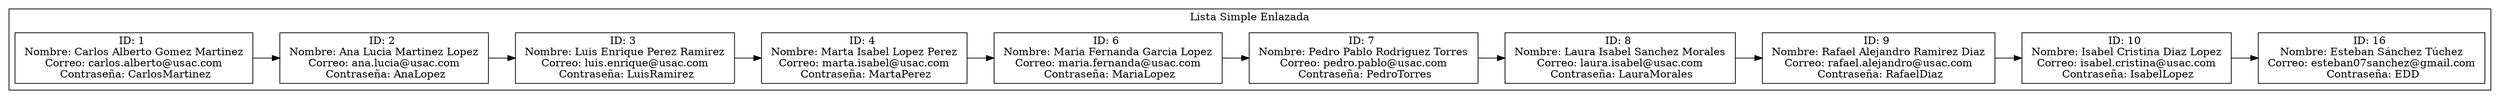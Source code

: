 digraph G {
    node [shape=record];
    rankdir=LR;
    subgraph cluster_0 {
        label = "Lista Simple Enlazada";
        n0 [label = "{<data> ID: 1 \n Nombre: Carlos Alberto Gomez Martinez \n Correo: carlos.alberto@usac.com \n Contraseña: CarlosMartinez}"];
        n1 [label = "{<data> ID: 2 \n Nombre: Ana Lucia Martinez Lopez \n Correo: ana.lucia@usac.com \n Contraseña: AnaLopez}"];
        n2 [label = "{<data> ID: 3 \n Nombre: Luis Enrique Perez Ramirez \n Correo: luis.enrique@usac.com \n Contraseña: LuisRamirez}"];
        n3 [label = "{<data> ID: 4 \n Nombre: Marta Isabel Lopez Perez \n Correo: marta.isabel@usac.com \n Contraseña: MartaPerez}"];
        n4 [label = "{<data> ID: 6 \n Nombre: Maria Fernanda Garcia Lopez \n Correo: maria.fernanda@usac.com \n Contraseña: MariaLopez}"];
        n5 [label = "{<data> ID: 7 \n Nombre: Pedro Pablo Rodriguez Torres \n Correo: pedro.pablo@usac.com \n Contraseña: PedroTorres}"];
        n6 [label = "{<data> ID: 8 \n Nombre: Laura Isabel Sanchez Morales \n Correo: laura.isabel@usac.com \n Contraseña: LauraMorales}"];
        n7 [label = "{<data> ID: 9 \n Nombre: Rafael Alejandro Ramirez Diaz \n Correo: rafael.alejandro@usac.com \n Contraseña: RafaelDiaz}"];
        n8 [label = "{<data> ID: 10 \n Nombre: Isabel Cristina Diaz Lopez \n Correo: isabel.cristina@usac.com \n Contraseña: IsabelLopez}"];
        n9 [label = "{<data> ID: 16 \n Nombre: Esteban Sánchez Túchez \n Correo: esteban07sanchez@gmail.com \n Contraseña: EDD}"];
        n0 -> n1;
        n1 -> n2;
        n2 -> n3;
        n3 -> n4;
        n4 -> n5;
        n5 -> n6;
        n6 -> n7;
        n7 -> n8;
        n8 -> n9;
    }
}
